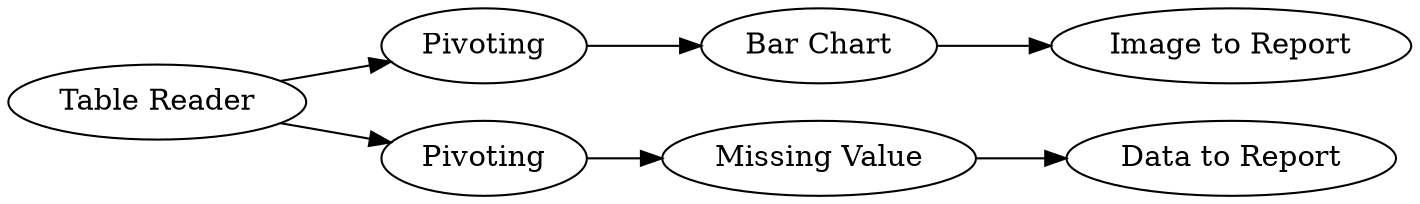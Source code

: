 digraph {
	16 -> 15
	14 -> 17
	2 -> 13
	13 -> 14
	15 -> 18
	2 -> 16
	16 [label=Pivoting]
	13 [label=Pivoting]
	18 [label="Image to Report"]
	15 [label="Bar Chart"]
	14 [label="Missing Value"]
	17 [label="Data to Report"]
	2 [label="Table Reader"]
	rankdir=LR
}
